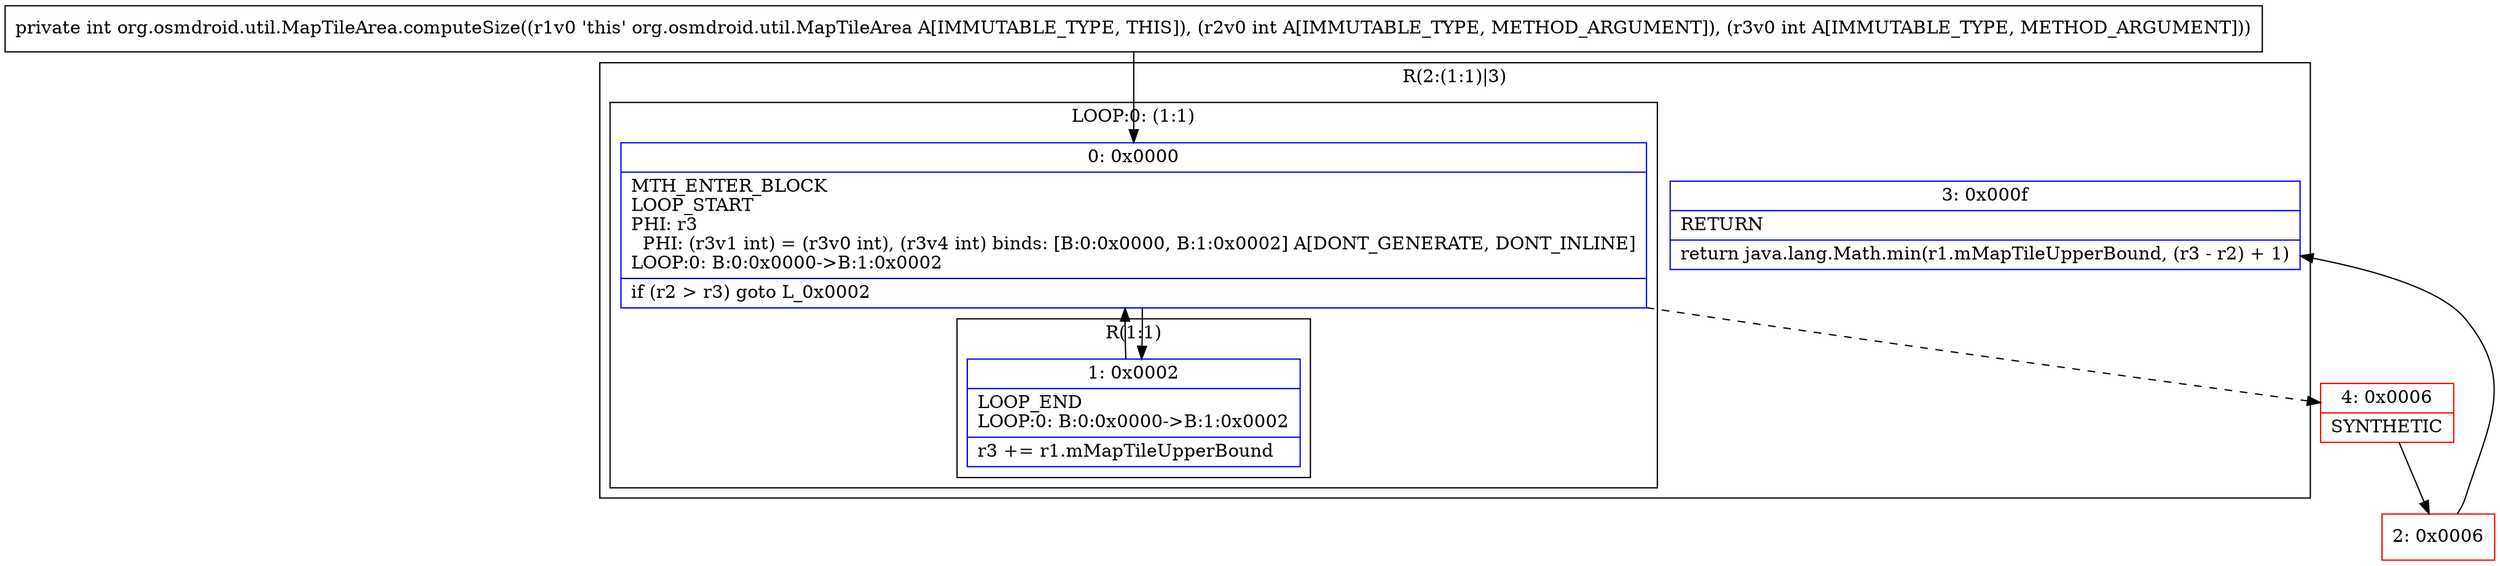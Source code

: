 digraph "CFG fororg.osmdroid.util.MapTileArea.computeSize(II)I" {
subgraph cluster_Region_470784724 {
label = "R(2:(1:1)|3)";
node [shape=record,color=blue];
subgraph cluster_LoopRegion_1681704403 {
label = "LOOP:0: (1:1)";
node [shape=record,color=blue];
Node_0 [shape=record,label="{0\:\ 0x0000|MTH_ENTER_BLOCK\lLOOP_START\lPHI: r3 \l  PHI: (r3v1 int) = (r3v0 int), (r3v4 int) binds: [B:0:0x0000, B:1:0x0002] A[DONT_GENERATE, DONT_INLINE]\lLOOP:0: B:0:0x0000\-\>B:1:0x0002\l|if (r2 \> r3) goto L_0x0002\l}"];
subgraph cluster_Region_1982567283 {
label = "R(1:1)";
node [shape=record,color=blue];
Node_1 [shape=record,label="{1\:\ 0x0002|LOOP_END\lLOOP:0: B:0:0x0000\-\>B:1:0x0002\l|r3 += r1.mMapTileUpperBound\l}"];
}
}
Node_3 [shape=record,label="{3\:\ 0x000f|RETURN\l|return java.lang.Math.min(r1.mMapTileUpperBound, (r3 \- r2) + 1)\l}"];
}
Node_2 [shape=record,color=red,label="{2\:\ 0x0006}"];
Node_4 [shape=record,color=red,label="{4\:\ 0x0006|SYNTHETIC\l}"];
MethodNode[shape=record,label="{private int org.osmdroid.util.MapTileArea.computeSize((r1v0 'this' org.osmdroid.util.MapTileArea A[IMMUTABLE_TYPE, THIS]), (r2v0 int A[IMMUTABLE_TYPE, METHOD_ARGUMENT]), (r3v0 int A[IMMUTABLE_TYPE, METHOD_ARGUMENT])) }"];
MethodNode -> Node_0;
Node_0 -> Node_1;
Node_0 -> Node_4[style=dashed];
Node_1 -> Node_0;
Node_2 -> Node_3;
Node_4 -> Node_2;
}

